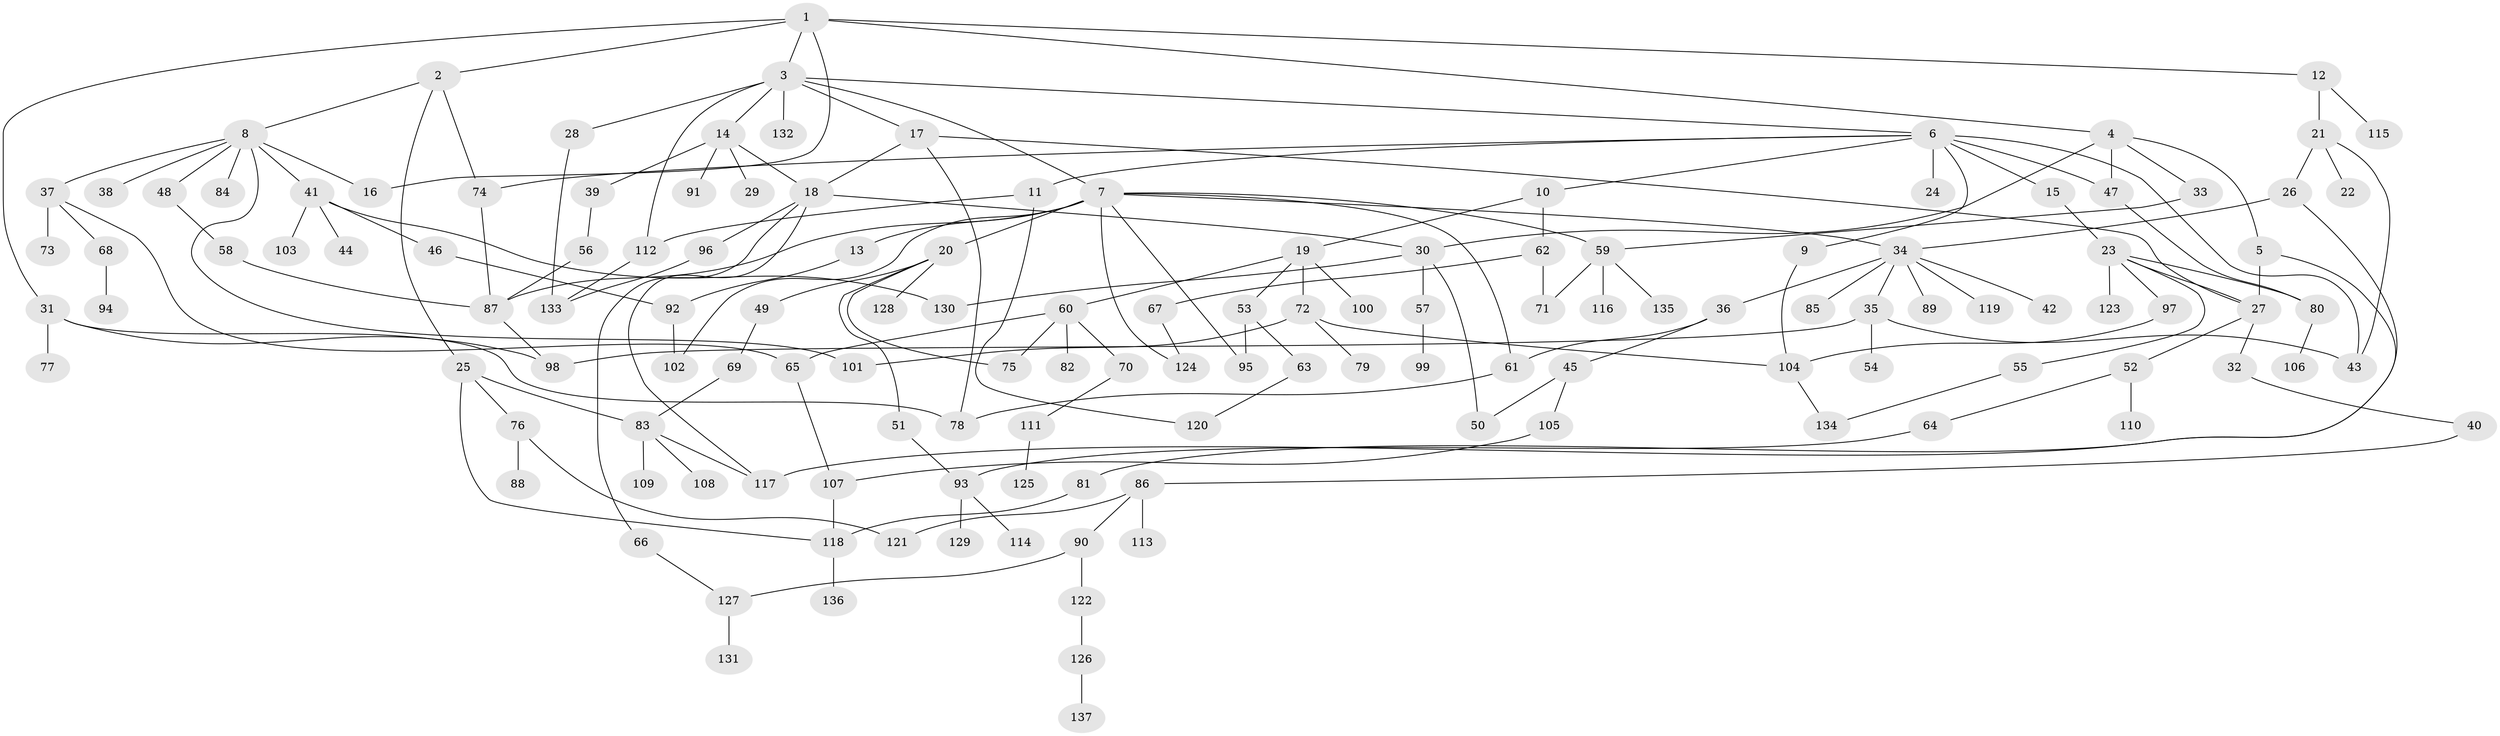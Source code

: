 // Generated by graph-tools (version 1.1) at 2025/25/03/09/25 03:25:24]
// undirected, 137 vertices, 182 edges
graph export_dot {
graph [start="1"]
  node [color=gray90,style=filled];
  1;
  2;
  3;
  4;
  5;
  6;
  7;
  8;
  9;
  10;
  11;
  12;
  13;
  14;
  15;
  16;
  17;
  18;
  19;
  20;
  21;
  22;
  23;
  24;
  25;
  26;
  27;
  28;
  29;
  30;
  31;
  32;
  33;
  34;
  35;
  36;
  37;
  38;
  39;
  40;
  41;
  42;
  43;
  44;
  45;
  46;
  47;
  48;
  49;
  50;
  51;
  52;
  53;
  54;
  55;
  56;
  57;
  58;
  59;
  60;
  61;
  62;
  63;
  64;
  65;
  66;
  67;
  68;
  69;
  70;
  71;
  72;
  73;
  74;
  75;
  76;
  77;
  78;
  79;
  80;
  81;
  82;
  83;
  84;
  85;
  86;
  87;
  88;
  89;
  90;
  91;
  92;
  93;
  94;
  95;
  96;
  97;
  98;
  99;
  100;
  101;
  102;
  103;
  104;
  105;
  106;
  107;
  108;
  109;
  110;
  111;
  112;
  113;
  114;
  115;
  116;
  117;
  118;
  119;
  120;
  121;
  122;
  123;
  124;
  125;
  126;
  127;
  128;
  129;
  130;
  131;
  132;
  133;
  134;
  135;
  136;
  137;
  1 -- 2;
  1 -- 3;
  1 -- 4;
  1 -- 12;
  1 -- 16;
  1 -- 31;
  2 -- 8;
  2 -- 25;
  2 -- 74;
  3 -- 6;
  3 -- 7;
  3 -- 14;
  3 -- 17;
  3 -- 28;
  3 -- 112;
  3 -- 132;
  4 -- 5;
  4 -- 33;
  4 -- 30;
  4 -- 47;
  5 -- 81;
  5 -- 27;
  6 -- 9;
  6 -- 10;
  6 -- 11;
  6 -- 15;
  6 -- 24;
  6 -- 43;
  6 -- 47;
  6 -- 74;
  7 -- 13;
  7 -- 20;
  7 -- 61;
  7 -- 87;
  7 -- 102;
  7 -- 95;
  7 -- 59;
  7 -- 124;
  7 -- 34;
  8 -- 37;
  8 -- 38;
  8 -- 41;
  8 -- 48;
  8 -- 84;
  8 -- 101;
  8 -- 16;
  9 -- 104;
  10 -- 19;
  10 -- 62;
  11 -- 120;
  11 -- 112;
  12 -- 21;
  12 -- 115;
  13 -- 92;
  14 -- 18;
  14 -- 29;
  14 -- 39;
  14 -- 91;
  15 -- 23;
  17 -- 78;
  17 -- 27;
  17 -- 18;
  18 -- 30;
  18 -- 66;
  18 -- 96;
  18 -- 117;
  19 -- 53;
  19 -- 60;
  19 -- 72;
  19 -- 100;
  20 -- 49;
  20 -- 51;
  20 -- 75;
  20 -- 128;
  21 -- 22;
  21 -- 26;
  21 -- 43;
  23 -- 27;
  23 -- 55;
  23 -- 97;
  23 -- 123;
  23 -- 80;
  25 -- 76;
  25 -- 118;
  25 -- 83;
  26 -- 34;
  26 -- 117;
  27 -- 32;
  27 -- 52;
  28 -- 133;
  30 -- 50;
  30 -- 57;
  30 -- 130;
  31 -- 77;
  31 -- 98;
  31 -- 78;
  32 -- 40;
  33 -- 59;
  34 -- 35;
  34 -- 36;
  34 -- 42;
  34 -- 85;
  34 -- 89;
  34 -- 119;
  35 -- 54;
  35 -- 43;
  35 -- 98;
  36 -- 45;
  36 -- 61;
  37 -- 65;
  37 -- 68;
  37 -- 73;
  39 -- 56;
  40 -- 86;
  41 -- 44;
  41 -- 46;
  41 -- 103;
  41 -- 130;
  45 -- 105;
  45 -- 50;
  46 -- 92;
  47 -- 80;
  48 -- 58;
  49 -- 69;
  51 -- 93;
  52 -- 64;
  52 -- 110;
  53 -- 63;
  53 -- 95;
  55 -- 134;
  56 -- 87;
  57 -- 99;
  58 -- 87;
  59 -- 71;
  59 -- 116;
  59 -- 135;
  60 -- 70;
  60 -- 82;
  60 -- 65;
  60 -- 75;
  61 -- 78;
  62 -- 67;
  62 -- 71;
  63 -- 120;
  64 -- 93;
  65 -- 107;
  66 -- 127;
  67 -- 124;
  68 -- 94;
  69 -- 83;
  70 -- 111;
  72 -- 79;
  72 -- 104;
  72 -- 101;
  74 -- 87;
  76 -- 88;
  76 -- 121;
  80 -- 106;
  81 -- 118;
  83 -- 108;
  83 -- 109;
  83 -- 117;
  86 -- 90;
  86 -- 113;
  86 -- 121;
  87 -- 98;
  90 -- 122;
  90 -- 127;
  92 -- 102;
  93 -- 114;
  93 -- 129;
  96 -- 133;
  97 -- 104;
  104 -- 134;
  105 -- 107;
  107 -- 118;
  111 -- 125;
  112 -- 133;
  118 -- 136;
  122 -- 126;
  126 -- 137;
  127 -- 131;
}
